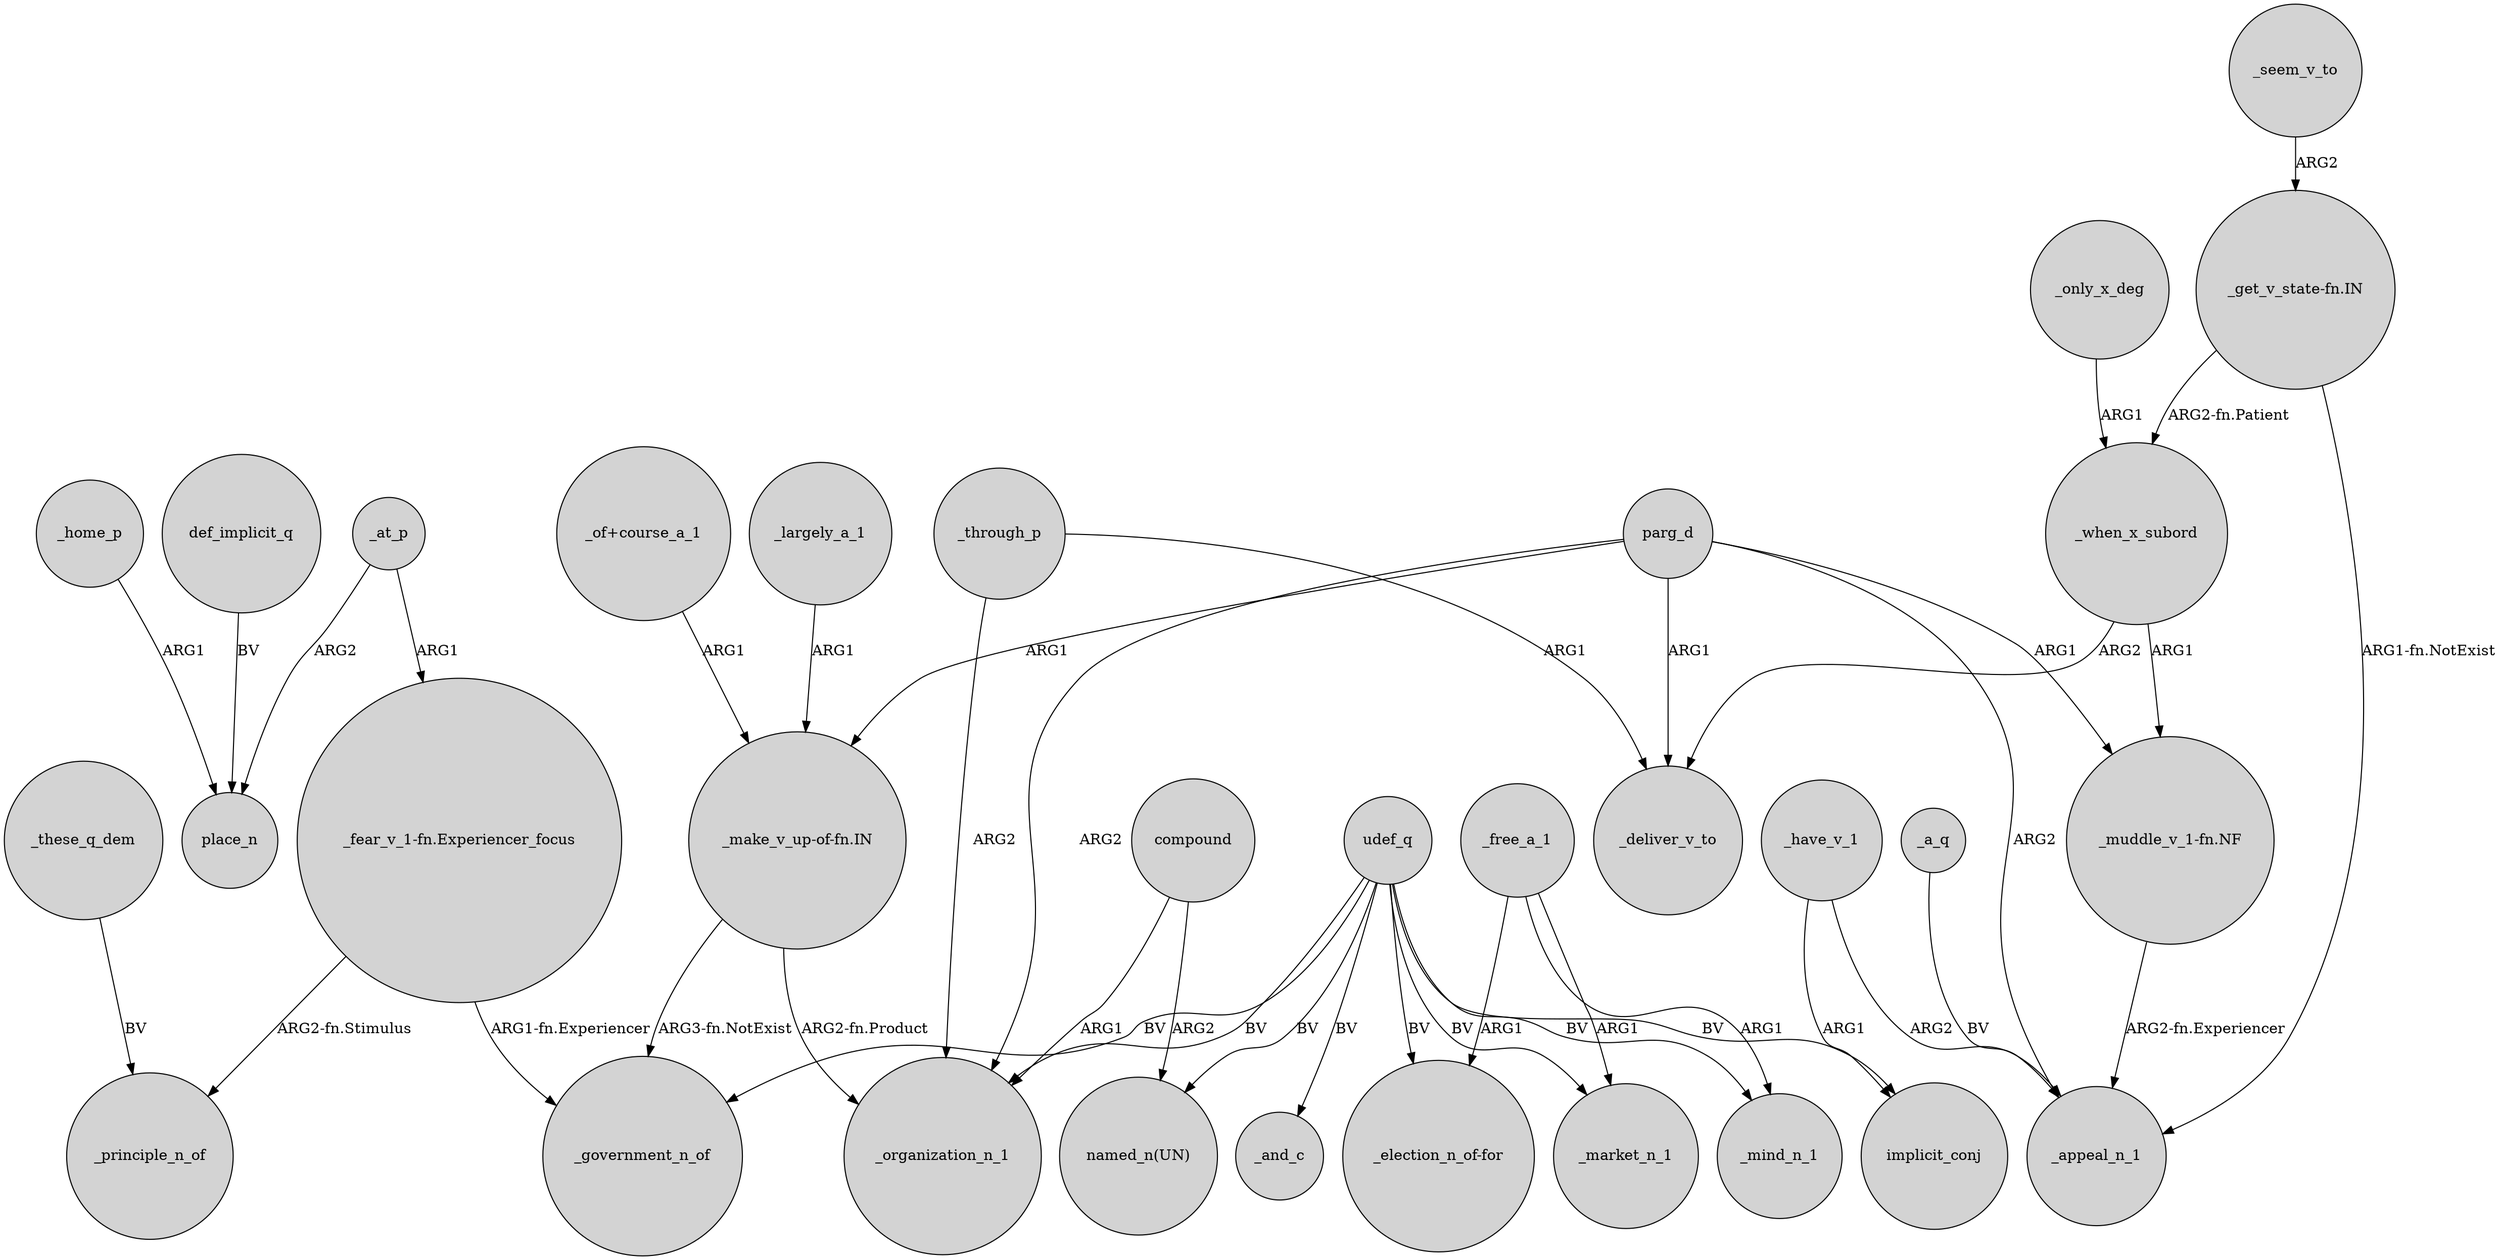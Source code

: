 digraph {
	node [shape=circle style=filled]
	_at_p -> place_n [label=ARG2]
	compound -> _organization_n_1 [label=ARG1]
	parg_d -> _deliver_v_to [label=ARG1]
	udef_q -> "_election_n_of-for" [label=BV]
	"_of+course_a_1" -> "_make_v_up-of-fn.IN" [label=ARG1]
	"_make_v_up-of-fn.IN" -> _organization_n_1 [label="ARG2-fn.Product"]
	udef_q -> _government_n_of [label=BV]
	"_get_v_state-fn.IN" -> _appeal_n_1 [label="ARG1-fn.NotExist"]
	_free_a_1 -> _market_n_1 [label=ARG1]
	_largely_a_1 -> "_make_v_up-of-fn.IN" [label=ARG1]
	parg_d -> _appeal_n_1 [label=ARG2]
	_free_a_1 -> _mind_n_1 [label=ARG1]
	_through_p -> _organization_n_1 [label=ARG2]
	_these_q_dem -> _principle_n_of [label=BV]
	udef_q -> _market_n_1 [label=BV]
	_at_p -> "_fear_v_1-fn.Experiencer_focus" [label=ARG1]
	def_implicit_q -> place_n [label=BV]
	_have_v_1 -> implicit_conj [label=ARG1]
	udef_q -> implicit_conj [label=BV]
	parg_d -> "_muddle_v_1-fn.NF" [label=ARG1]
	"_fear_v_1-fn.Experiencer_focus" -> _principle_n_of [label="ARG2-fn.Stimulus"]
	udef_q -> "named_n(UN)" [label=BV]
	_when_x_subord -> _deliver_v_to [label=ARG2]
	_free_a_1 -> "_election_n_of-for" [label=ARG1]
	_when_x_subord -> "_muddle_v_1-fn.NF" [label=ARG1]
	"_muddle_v_1-fn.NF" -> _appeal_n_1 [label="ARG2-fn.Experiencer"]
	compound -> "named_n(UN)" [label=ARG2]
	"_make_v_up-of-fn.IN" -> _government_n_of [label="ARG3-fn.NotExist"]
	_through_p -> _deliver_v_to [label=ARG1]
	parg_d -> _organization_n_1 [label=ARG2]
	udef_q -> _organization_n_1 [label=BV]
	parg_d -> "_make_v_up-of-fn.IN" [label=ARG1]
	_have_v_1 -> _appeal_n_1 [label=ARG2]
	"_get_v_state-fn.IN" -> _when_x_subord [label="ARG2-fn.Patient"]
	"_fear_v_1-fn.Experiencer_focus" -> _government_n_of [label="ARG1-fn.Experiencer"]
	udef_q -> _mind_n_1 [label=BV]
	udef_q -> _and_c [label=BV]
	_home_p -> place_n [label=ARG1]
	_a_q -> _appeal_n_1 [label=BV]
	_seem_v_to -> "_get_v_state-fn.IN" [label=ARG2]
	_only_x_deg -> _when_x_subord [label=ARG1]
}
